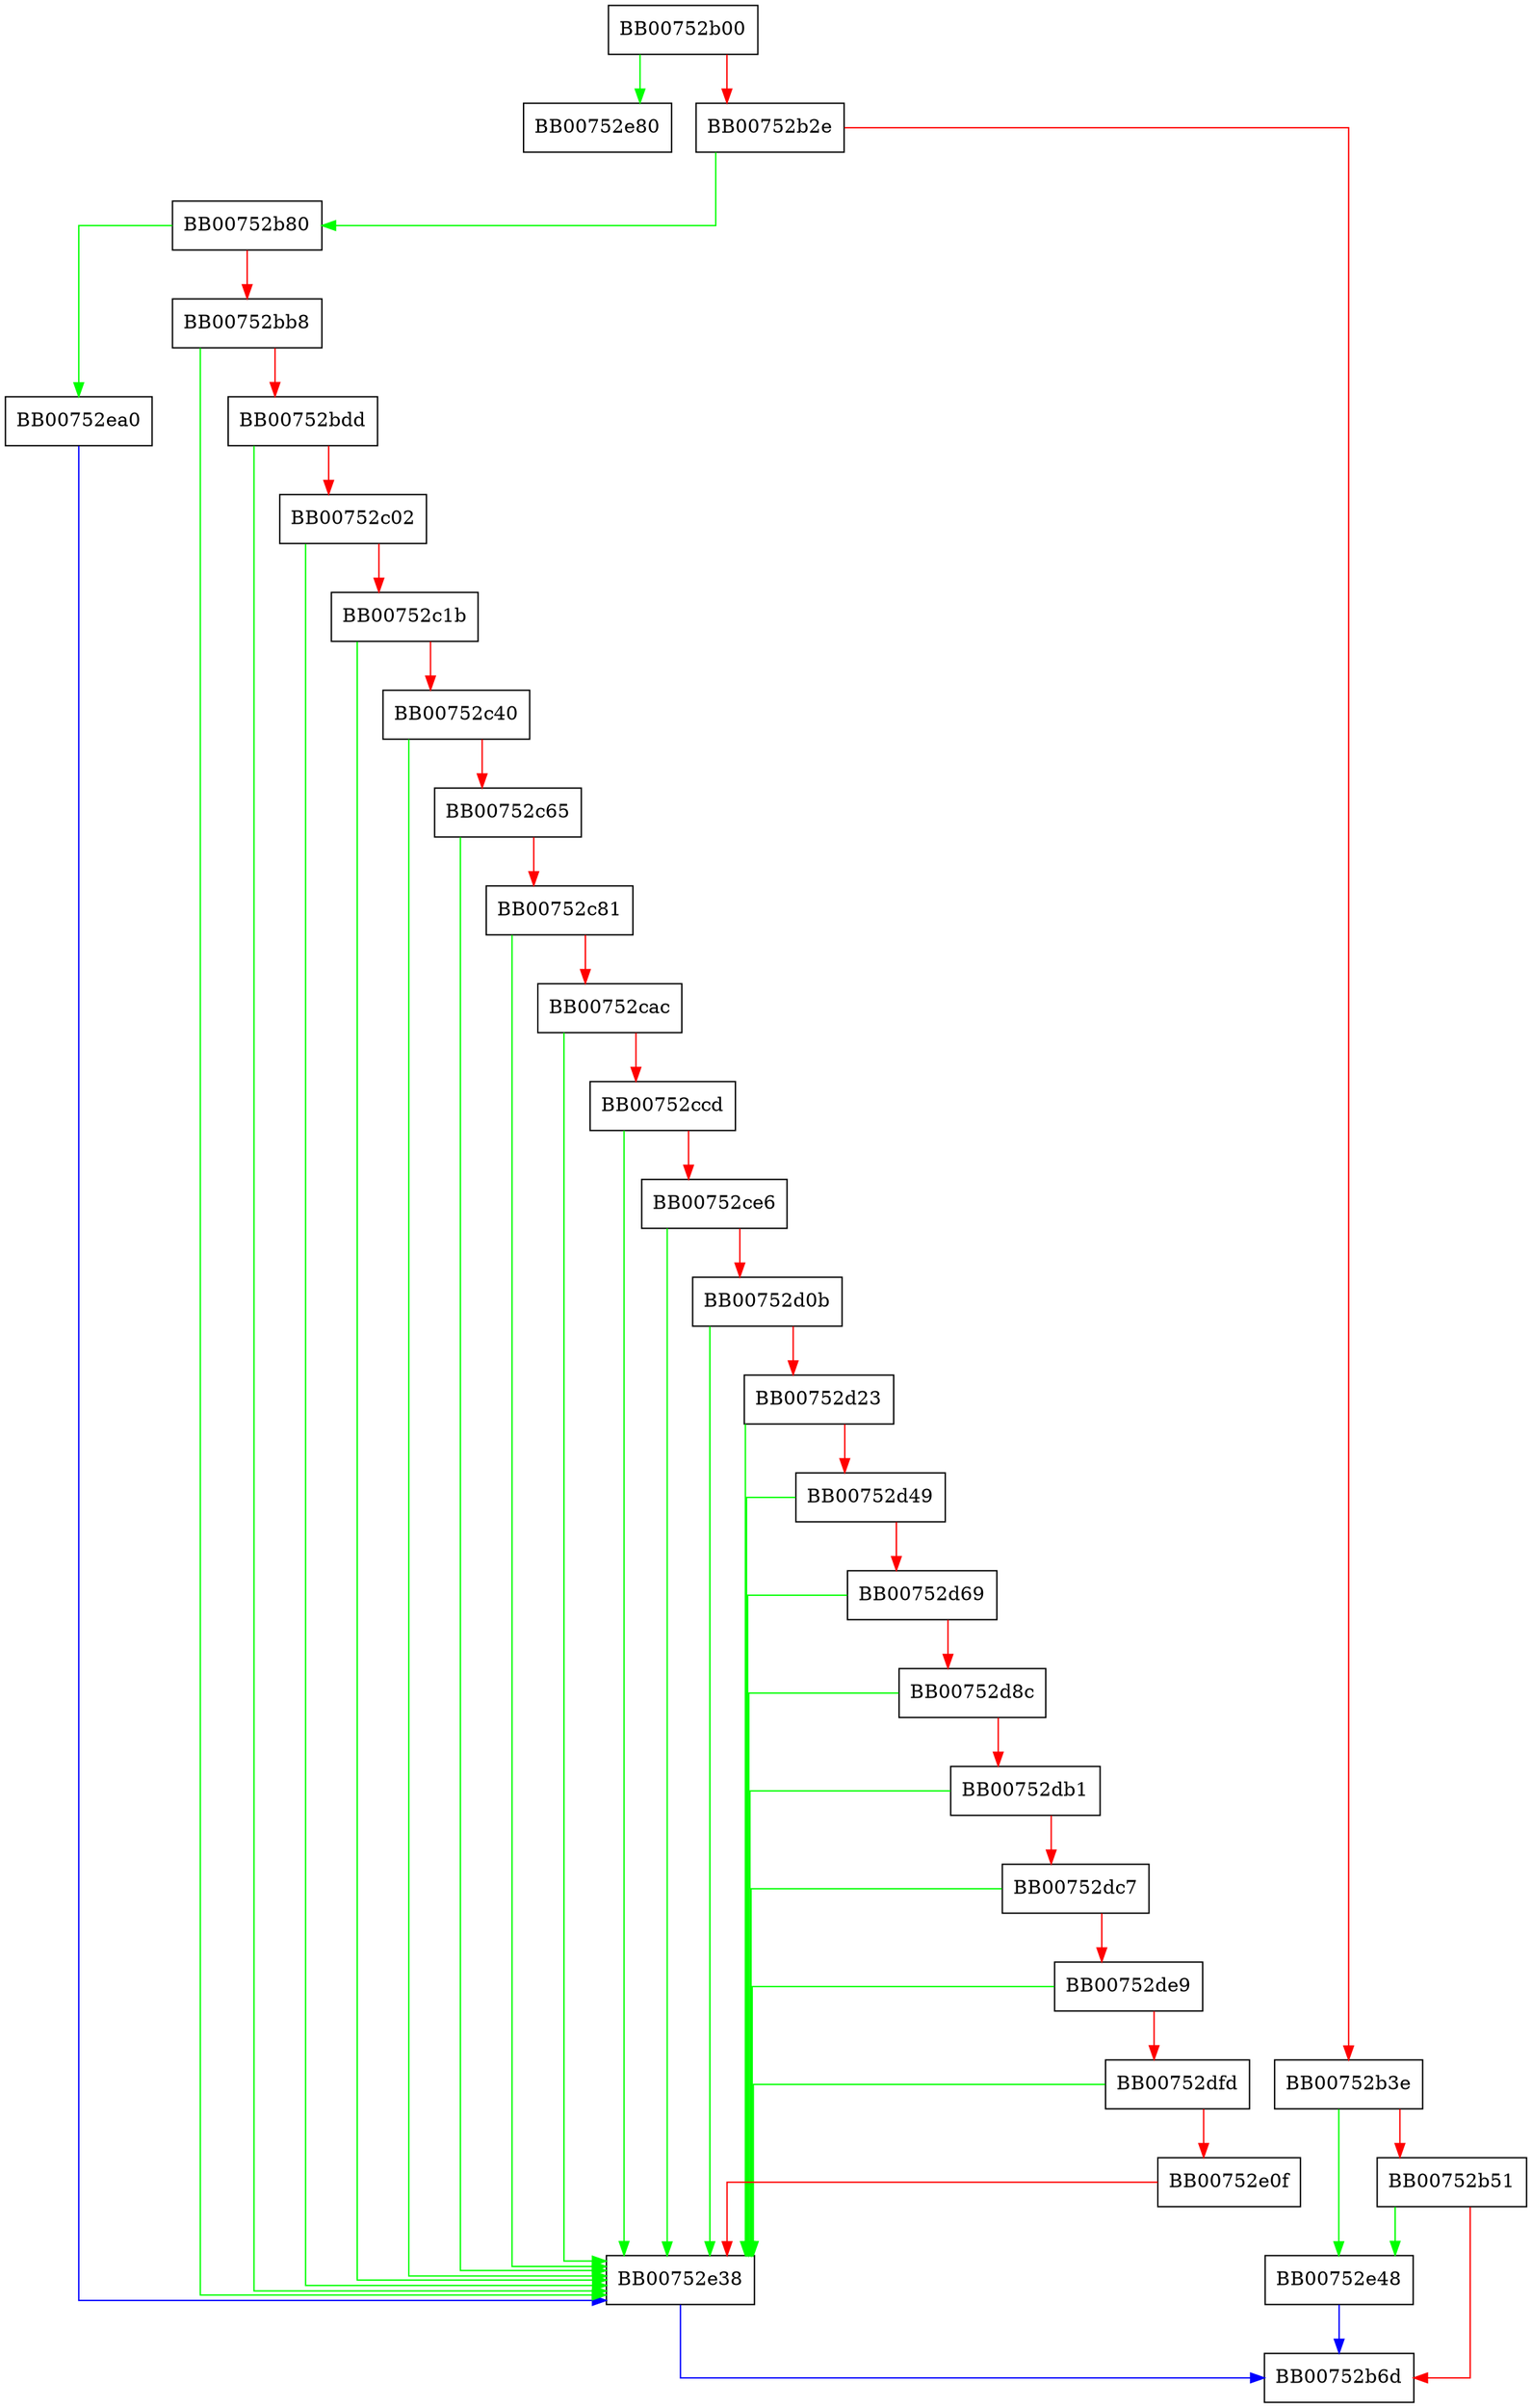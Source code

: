 digraph ec_GF2m_simple_ladder_post {
  node [shape="box"];
  graph [splines=ortho];
  BB00752b00 -> BB00752e80 [color="green"];
  BB00752b00 -> BB00752b2e [color="red"];
  BB00752b2e -> BB00752b80 [color="green"];
  BB00752b2e -> BB00752b3e [color="red"];
  BB00752b3e -> BB00752e48 [color="green"];
  BB00752b3e -> BB00752b51 [color="red"];
  BB00752b51 -> BB00752e48 [color="green"];
  BB00752b51 -> BB00752b6d [color="red"];
  BB00752b80 -> BB00752ea0 [color="green"];
  BB00752b80 -> BB00752bb8 [color="red"];
  BB00752bb8 -> BB00752e38 [color="green"];
  BB00752bb8 -> BB00752bdd [color="red"];
  BB00752bdd -> BB00752e38 [color="green"];
  BB00752bdd -> BB00752c02 [color="red"];
  BB00752c02 -> BB00752e38 [color="green"];
  BB00752c02 -> BB00752c1b [color="red"];
  BB00752c1b -> BB00752e38 [color="green"];
  BB00752c1b -> BB00752c40 [color="red"];
  BB00752c40 -> BB00752e38 [color="green"];
  BB00752c40 -> BB00752c65 [color="red"];
  BB00752c65 -> BB00752e38 [color="green"];
  BB00752c65 -> BB00752c81 [color="red"];
  BB00752c81 -> BB00752e38 [color="green"];
  BB00752c81 -> BB00752cac [color="red"];
  BB00752cac -> BB00752e38 [color="green"];
  BB00752cac -> BB00752ccd [color="red"];
  BB00752ccd -> BB00752e38 [color="green"];
  BB00752ccd -> BB00752ce6 [color="red"];
  BB00752ce6 -> BB00752e38 [color="green"];
  BB00752ce6 -> BB00752d0b [color="red"];
  BB00752d0b -> BB00752e38 [color="green"];
  BB00752d0b -> BB00752d23 [color="red"];
  BB00752d23 -> BB00752e38 [color="green"];
  BB00752d23 -> BB00752d49 [color="red"];
  BB00752d49 -> BB00752e38 [color="green"];
  BB00752d49 -> BB00752d69 [color="red"];
  BB00752d69 -> BB00752e38 [color="green"];
  BB00752d69 -> BB00752d8c [color="red"];
  BB00752d8c -> BB00752e38 [color="green"];
  BB00752d8c -> BB00752db1 [color="red"];
  BB00752db1 -> BB00752e38 [color="green"];
  BB00752db1 -> BB00752dc7 [color="red"];
  BB00752dc7 -> BB00752e38 [color="green"];
  BB00752dc7 -> BB00752de9 [color="red"];
  BB00752de9 -> BB00752e38 [color="green"];
  BB00752de9 -> BB00752dfd [color="red"];
  BB00752dfd -> BB00752e38 [color="green"];
  BB00752dfd -> BB00752e0f [color="red"];
  BB00752e0f -> BB00752e38 [color="red"];
  BB00752e38 -> BB00752b6d [color="blue"];
  BB00752e48 -> BB00752b6d [color="blue"];
  BB00752ea0 -> BB00752e38 [color="blue"];
}
